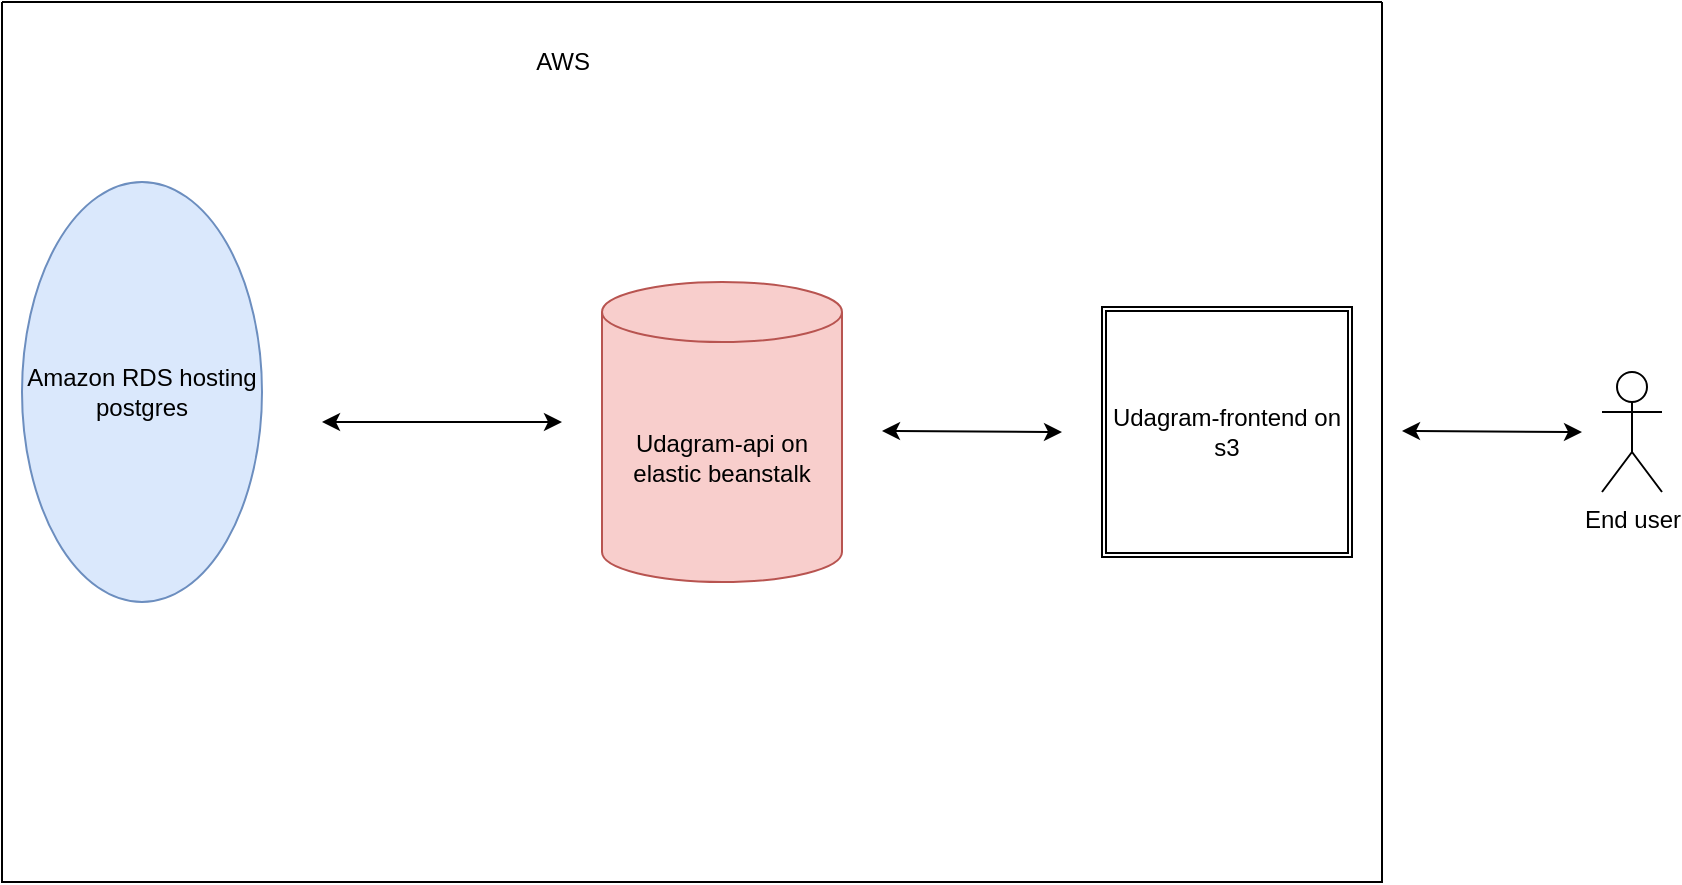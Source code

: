 <mxfile version="20.8.10" type="github">
  <diagram name="Page-1" id="uQaYhAECME0J1sWlYUqw">
    <mxGraphModel dx="1434" dy="850" grid="1" gridSize="10" guides="1" tooltips="1" connect="1" arrows="1" fold="1" page="1" pageScale="1" pageWidth="850" pageHeight="1100" math="0" shadow="0">
      <root>
        <mxCell id="0" />
        <mxCell id="1" parent="0" />
        <mxCell id="7OAMDePOKl8OXuFvk6ht-1" value="Udagram-api on elastic beanstalk" style="shape=cylinder3;whiteSpace=wrap;html=1;boundedLbl=1;backgroundOutline=1;size=15;fillColor=#f8cecc;strokeColor=#b85450;" vertex="1" parent="1">
          <mxGeometry x="310" y="330" width="120" height="150" as="geometry" />
        </mxCell>
        <mxCell id="7OAMDePOKl8OXuFvk6ht-2" value="Amazon RDS hosting postgres" style="ellipse;whiteSpace=wrap;html=1;fillColor=#dae8fc;strokeColor=#6c8ebf;" vertex="1" parent="1">
          <mxGeometry x="20" y="280" width="120" height="210" as="geometry" />
        </mxCell>
        <mxCell id="7OAMDePOKl8OXuFvk6ht-3" value="" style="endArrow=classic;startArrow=classic;html=1;rounded=0;" edge="1" parent="1">
          <mxGeometry width="50" height="50" relative="1" as="geometry">
            <mxPoint x="170" y="400" as="sourcePoint" />
            <mxPoint x="290" y="400" as="targetPoint" />
          </mxGeometry>
        </mxCell>
        <mxCell id="7OAMDePOKl8OXuFvk6ht-4" value="" style="endArrow=classic;startArrow=classic;html=1;rounded=0;" edge="1" parent="1">
          <mxGeometry width="50" height="50" relative="1" as="geometry">
            <mxPoint x="450" y="404.5" as="sourcePoint" />
            <mxPoint x="540" y="405" as="targetPoint" />
          </mxGeometry>
        </mxCell>
        <mxCell id="7OAMDePOKl8OXuFvk6ht-5" value="End user" style="shape=umlActor;verticalLabelPosition=bottom;verticalAlign=top;html=1;outlineConnect=0;" vertex="1" parent="1">
          <mxGeometry x="810" y="375" width="30" height="60" as="geometry" />
        </mxCell>
        <mxCell id="7OAMDePOKl8OXuFvk6ht-6" value="Udagram-frontend on s3" style="shape=ext;double=1;whiteSpace=wrap;html=1;aspect=fixed;" vertex="1" parent="1">
          <mxGeometry x="560" y="342.5" width="125" height="125" as="geometry" />
        </mxCell>
        <mxCell id="7OAMDePOKl8OXuFvk6ht-7" value="" style="endArrow=classic;startArrow=classic;html=1;rounded=0;" edge="1" parent="1">
          <mxGeometry width="50" height="50" relative="1" as="geometry">
            <mxPoint x="710" y="404.5" as="sourcePoint" />
            <mxPoint x="800" y="405" as="targetPoint" />
          </mxGeometry>
        </mxCell>
        <mxCell id="7OAMDePOKl8OXuFvk6ht-17" value="" style="swimlane;startSize=0;" vertex="1" parent="1">
          <mxGeometry x="10" y="190" width="690" height="440" as="geometry" />
        </mxCell>
        <mxCell id="7OAMDePOKl8OXuFvk6ht-18" value="AWS" style="text;html=1;align=center;verticalAlign=middle;resizable=0;points=[];autosize=1;strokeColor=none;fillColor=none;" vertex="1" parent="1">
          <mxGeometry x="265" y="205" width="50" height="30" as="geometry" />
        </mxCell>
      </root>
    </mxGraphModel>
  </diagram>
</mxfile>
